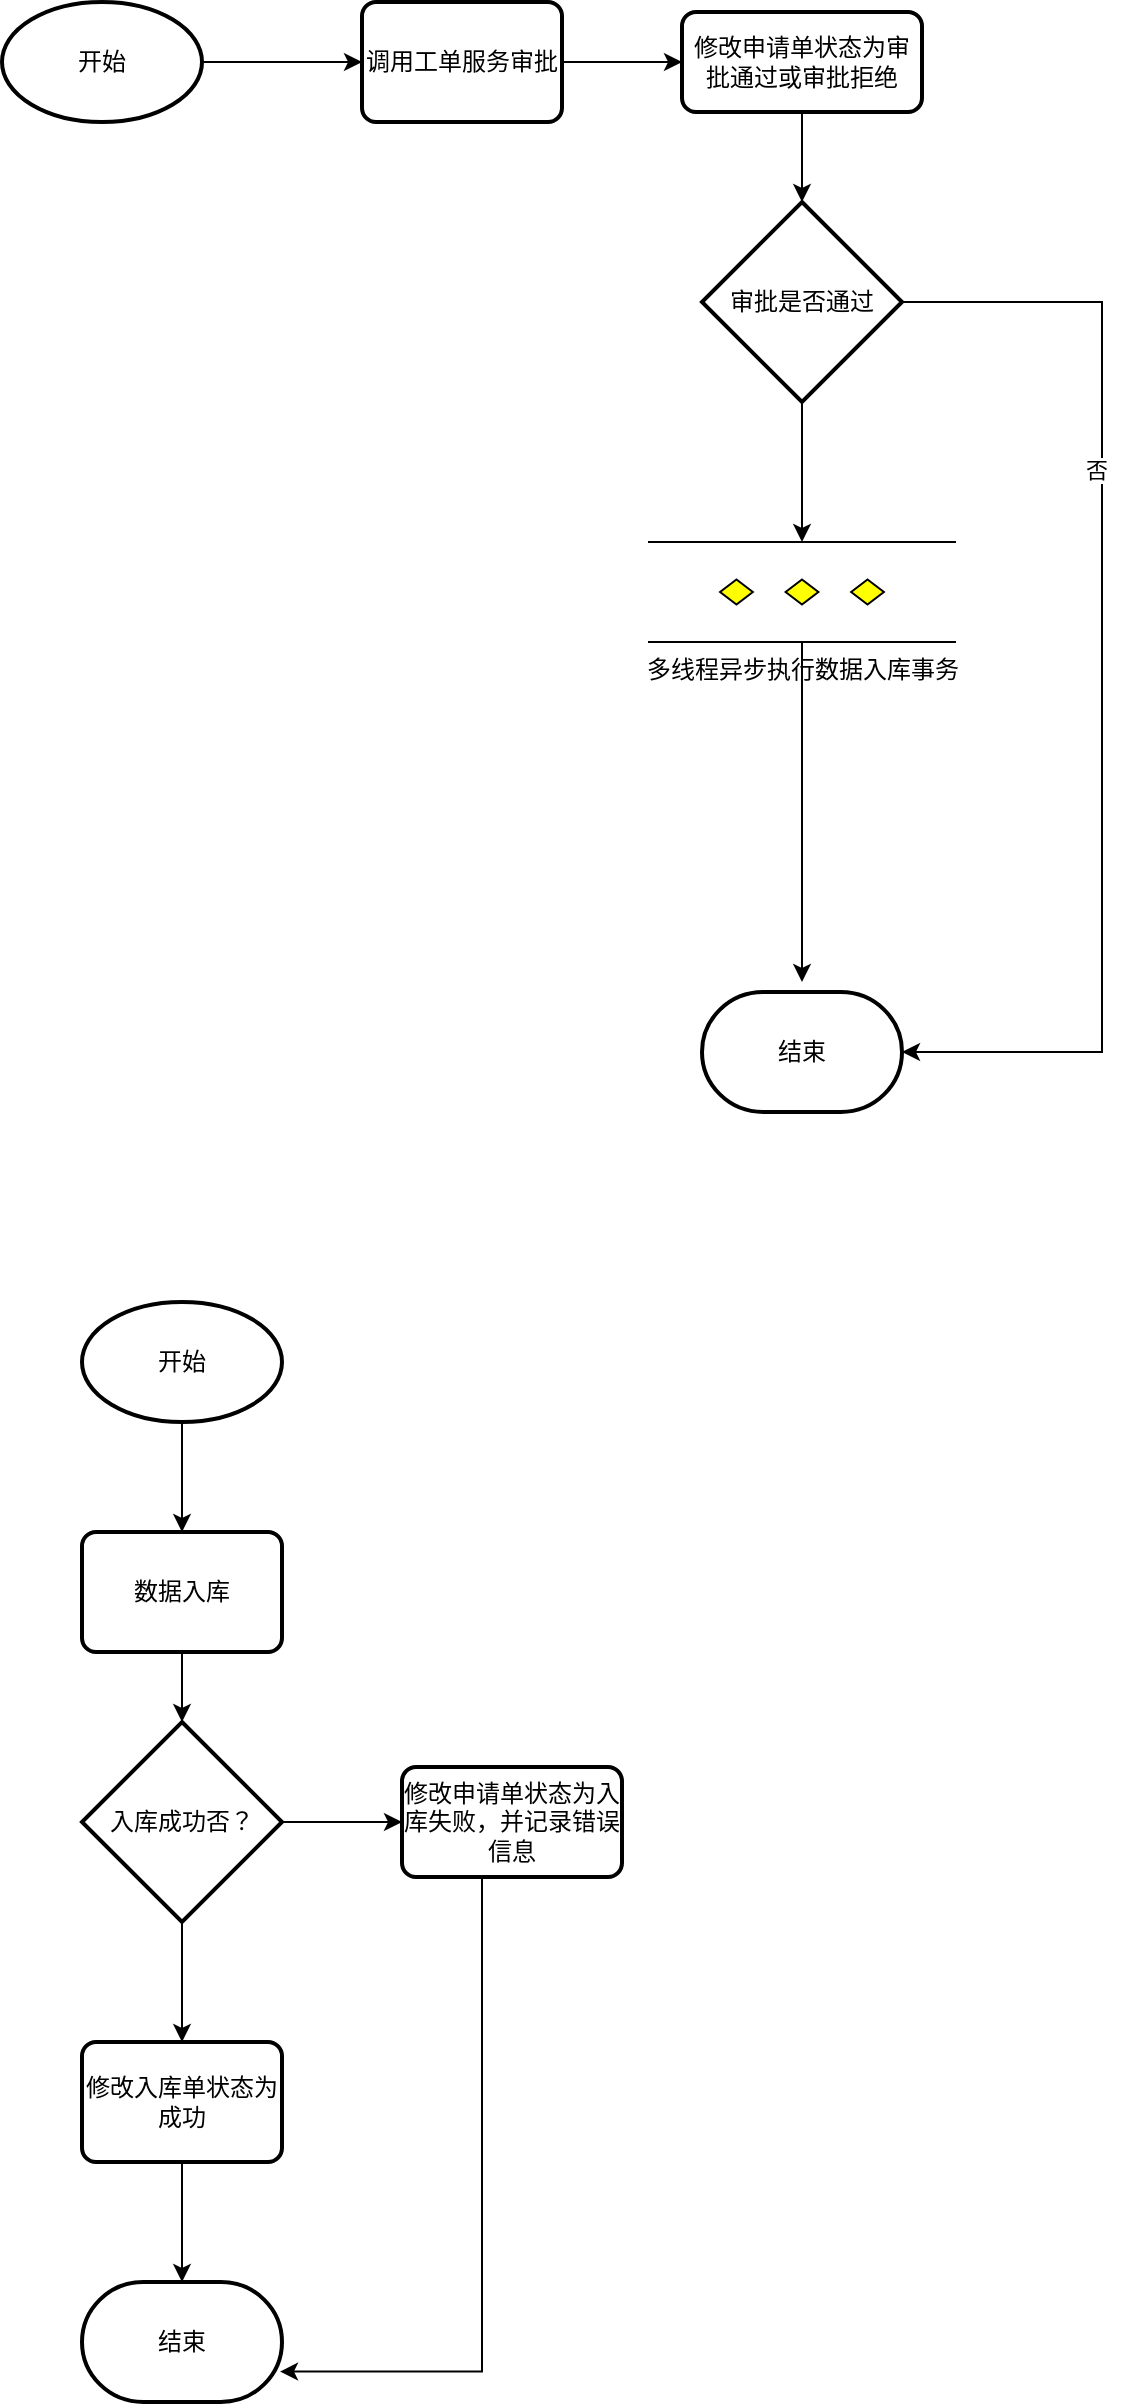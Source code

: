 <mxfile version="21.1.4" type="github">
  <diagram name="第 1 页" id="E5NydGCGkM6lE4efgYFy">
    <mxGraphModel dx="1354" dy="635" grid="1" gridSize="10" guides="1" tooltips="1" connect="1" arrows="1" fold="1" page="1" pageScale="1" pageWidth="827" pageHeight="1169" math="0" shadow="0">
      <root>
        <mxCell id="0" />
        <mxCell id="1" parent="0" />
        <mxCell id="pTcl19t6WtHDqJ_NbqL0-4" value="" style="edgeStyle=orthogonalEdgeStyle;rounded=0;orthogonalLoop=1;jettySize=auto;html=1;" edge="1" parent="1" source="pTcl19t6WtHDqJ_NbqL0-1" target="pTcl19t6WtHDqJ_NbqL0-2">
          <mxGeometry relative="1" as="geometry" />
        </mxCell>
        <mxCell id="pTcl19t6WtHDqJ_NbqL0-1" value="开始" style="strokeWidth=2;html=1;shape=mxgraph.flowchart.start_1;whiteSpace=wrap;" vertex="1" parent="1">
          <mxGeometry x="50" y="30" width="100" height="60" as="geometry" />
        </mxCell>
        <mxCell id="pTcl19t6WtHDqJ_NbqL0-5" value="" style="edgeStyle=orthogonalEdgeStyle;rounded=0;orthogonalLoop=1;jettySize=auto;html=1;" edge="1" parent="1" source="pTcl19t6WtHDqJ_NbqL0-2" target="pTcl19t6WtHDqJ_NbqL0-3">
          <mxGeometry relative="1" as="geometry" />
        </mxCell>
        <mxCell id="pTcl19t6WtHDqJ_NbqL0-2" value="调用工单服务审批" style="rounded=1;whiteSpace=wrap;html=1;absoluteArcSize=1;arcSize=14;strokeWidth=2;" vertex="1" parent="1">
          <mxGeometry x="230" y="30" width="100" height="60" as="geometry" />
        </mxCell>
        <mxCell id="pTcl19t6WtHDqJ_NbqL0-7" value="" style="edgeStyle=orthogonalEdgeStyle;rounded=0;orthogonalLoop=1;jettySize=auto;html=1;" edge="1" parent="1" source="pTcl19t6WtHDqJ_NbqL0-3" target="pTcl19t6WtHDqJ_NbqL0-6">
          <mxGeometry relative="1" as="geometry" />
        </mxCell>
        <mxCell id="pTcl19t6WtHDqJ_NbqL0-3" value="修改申请单状态为审批通过或审批拒绝" style="rounded=1;whiteSpace=wrap;html=1;absoluteArcSize=1;arcSize=14;strokeWidth=2;" vertex="1" parent="1">
          <mxGeometry x="390" y="35" width="120" height="50" as="geometry" />
        </mxCell>
        <mxCell id="pTcl19t6WtHDqJ_NbqL0-10" style="edgeStyle=orthogonalEdgeStyle;rounded=0;orthogonalLoop=1;jettySize=auto;html=1;entryX=1;entryY=0.5;entryDx=0;entryDy=0;entryPerimeter=0;" edge="1" parent="1" source="pTcl19t6WtHDqJ_NbqL0-6" target="pTcl19t6WtHDqJ_NbqL0-9">
          <mxGeometry relative="1" as="geometry">
            <Array as="points">
              <mxPoint x="600" y="180" />
              <mxPoint x="600" y="555" />
            </Array>
          </mxGeometry>
        </mxCell>
        <mxCell id="pTcl19t6WtHDqJ_NbqL0-11" value="否" style="edgeLabel;html=1;align=center;verticalAlign=middle;resizable=0;points=[];" vertex="1" connectable="0" parent="pTcl19t6WtHDqJ_NbqL0-10">
          <mxGeometry x="-0.361" y="-3" relative="1" as="geometry">
            <mxPoint as="offset" />
          </mxGeometry>
        </mxCell>
        <mxCell id="pTcl19t6WtHDqJ_NbqL0-14" value="" style="edgeStyle=orthogonalEdgeStyle;rounded=0;orthogonalLoop=1;jettySize=auto;html=1;" edge="1" parent="1" source="pTcl19t6WtHDqJ_NbqL0-6" target="pTcl19t6WtHDqJ_NbqL0-13">
          <mxGeometry relative="1" as="geometry" />
        </mxCell>
        <mxCell id="pTcl19t6WtHDqJ_NbqL0-6" value="审批是否通过" style="strokeWidth=2;html=1;shape=mxgraph.flowchart.decision;whiteSpace=wrap;" vertex="1" parent="1">
          <mxGeometry x="400" y="130" width="100" height="100" as="geometry" />
        </mxCell>
        <mxCell id="pTcl19t6WtHDqJ_NbqL0-9" value="结束" style="strokeWidth=2;html=1;shape=mxgraph.flowchart.terminator;whiteSpace=wrap;" vertex="1" parent="1">
          <mxGeometry x="400" y="525" width="100" height="60" as="geometry" />
        </mxCell>
        <mxCell id="pTcl19t6WtHDqJ_NbqL0-15" style="edgeStyle=orthogonalEdgeStyle;rounded=0;orthogonalLoop=1;jettySize=auto;html=1;" edge="1" parent="1" source="pTcl19t6WtHDqJ_NbqL0-13">
          <mxGeometry relative="1" as="geometry">
            <mxPoint x="450" y="520" as="targetPoint" />
          </mxGeometry>
        </mxCell>
        <mxCell id="pTcl19t6WtHDqJ_NbqL0-13" value="多线程异步执行数据入库事务" style="verticalLabelPosition=bottom;verticalAlign=top;html=1;shape=mxgraph.flowchart.parallel_mode;pointerEvents=1" vertex="1" parent="1">
          <mxGeometry x="373" y="300" width="154" height="50" as="geometry" />
        </mxCell>
        <mxCell id="pTcl19t6WtHDqJ_NbqL0-19" value="" style="edgeStyle=orthogonalEdgeStyle;rounded=0;orthogonalLoop=1;jettySize=auto;html=1;" edge="1" parent="1" source="pTcl19t6WtHDqJ_NbqL0-16" target="pTcl19t6WtHDqJ_NbqL0-17">
          <mxGeometry relative="1" as="geometry" />
        </mxCell>
        <mxCell id="pTcl19t6WtHDqJ_NbqL0-16" value="开始" style="strokeWidth=2;html=1;shape=mxgraph.flowchart.start_1;whiteSpace=wrap;" vertex="1" parent="1">
          <mxGeometry x="90" y="680" width="100" height="60" as="geometry" />
        </mxCell>
        <mxCell id="pTcl19t6WtHDqJ_NbqL0-20" value="" style="edgeStyle=orthogonalEdgeStyle;rounded=0;orthogonalLoop=1;jettySize=auto;html=1;" edge="1" parent="1" source="pTcl19t6WtHDqJ_NbqL0-17" target="pTcl19t6WtHDqJ_NbqL0-18">
          <mxGeometry relative="1" as="geometry" />
        </mxCell>
        <mxCell id="pTcl19t6WtHDqJ_NbqL0-17" value="数据入库" style="rounded=1;whiteSpace=wrap;html=1;absoluteArcSize=1;arcSize=14;strokeWidth=2;" vertex="1" parent="1">
          <mxGeometry x="90" y="795" width="100" height="60" as="geometry" />
        </mxCell>
        <mxCell id="pTcl19t6WtHDqJ_NbqL0-22" value="" style="edgeStyle=orthogonalEdgeStyle;rounded=0;orthogonalLoop=1;jettySize=auto;html=1;" edge="1" parent="1" source="pTcl19t6WtHDqJ_NbqL0-18" target="pTcl19t6WtHDqJ_NbqL0-21">
          <mxGeometry relative="1" as="geometry" />
        </mxCell>
        <mxCell id="pTcl19t6WtHDqJ_NbqL0-24" value="" style="edgeStyle=orthogonalEdgeStyle;rounded=0;orthogonalLoop=1;jettySize=auto;html=1;" edge="1" parent="1" source="pTcl19t6WtHDqJ_NbqL0-18" target="pTcl19t6WtHDqJ_NbqL0-23">
          <mxGeometry relative="1" as="geometry" />
        </mxCell>
        <mxCell id="pTcl19t6WtHDqJ_NbqL0-18" value="入库成功否？" style="strokeWidth=2;html=1;shape=mxgraph.flowchart.decision;whiteSpace=wrap;" vertex="1" parent="1">
          <mxGeometry x="90" y="890" width="100" height="100" as="geometry" />
        </mxCell>
        <mxCell id="pTcl19t6WtHDqJ_NbqL0-26" value="" style="edgeStyle=orthogonalEdgeStyle;rounded=0;orthogonalLoop=1;jettySize=auto;html=1;" edge="1" parent="1" source="pTcl19t6WtHDqJ_NbqL0-21" target="pTcl19t6WtHDqJ_NbqL0-25">
          <mxGeometry relative="1" as="geometry" />
        </mxCell>
        <mxCell id="pTcl19t6WtHDqJ_NbqL0-21" value="修改入库单状态为成功" style="rounded=1;whiteSpace=wrap;html=1;absoluteArcSize=1;arcSize=14;strokeWidth=2;" vertex="1" parent="1">
          <mxGeometry x="90" y="1050" width="100" height="60" as="geometry" />
        </mxCell>
        <mxCell id="pTcl19t6WtHDqJ_NbqL0-27" style="edgeStyle=orthogonalEdgeStyle;rounded=0;orthogonalLoop=1;jettySize=auto;html=1;entryX=0.99;entryY=0.746;entryDx=0;entryDy=0;entryPerimeter=0;" edge="1" parent="1" source="pTcl19t6WtHDqJ_NbqL0-23" target="pTcl19t6WtHDqJ_NbqL0-25">
          <mxGeometry relative="1" as="geometry">
            <Array as="points">
              <mxPoint x="290" y="1215" />
            </Array>
          </mxGeometry>
        </mxCell>
        <mxCell id="pTcl19t6WtHDqJ_NbqL0-23" value="修改申请单状态为入库失败，并记录错误信息" style="rounded=1;whiteSpace=wrap;html=1;absoluteArcSize=1;arcSize=14;strokeWidth=2;" vertex="1" parent="1">
          <mxGeometry x="250" y="912.5" width="110" height="55" as="geometry" />
        </mxCell>
        <mxCell id="pTcl19t6WtHDqJ_NbqL0-25" value="结束" style="strokeWidth=2;html=1;shape=mxgraph.flowchart.terminator;whiteSpace=wrap;" vertex="1" parent="1">
          <mxGeometry x="90" y="1170" width="100" height="60" as="geometry" />
        </mxCell>
      </root>
    </mxGraphModel>
  </diagram>
</mxfile>
